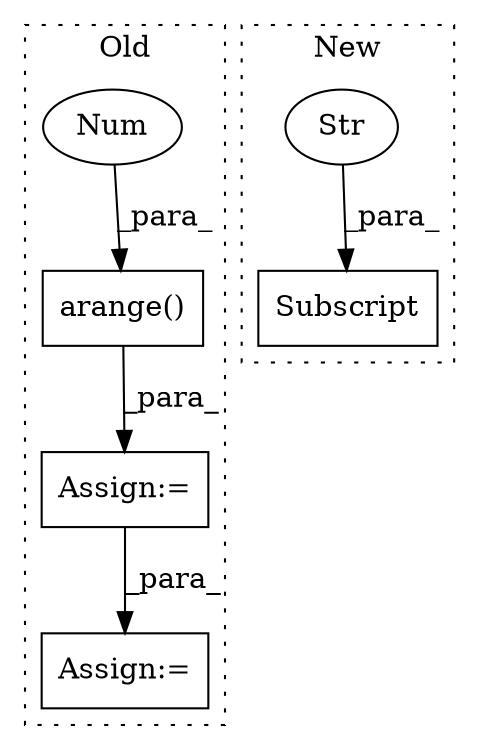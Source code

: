 digraph G {
subgraph cluster0 {
1 [label="arange()" a="75" s="2599,2614" l="10,1" shape="box"];
3 [label="Assign:=" a="68" s="2596" l="3" shape="box"];
4 [label="Assign:=" a="68" s="2629" l="3" shape="box"];
5 [label="Num" a="76" s="2612" l="2" shape="ellipse"];
label = "Old";
style="dotted";
}
subgraph cluster1 {
2 [label="Subscript" a="63" s="2145,0" l="17,0" shape="box"];
6 [label="Str" a="66" s="2150" l="11" shape="ellipse"];
label = "New";
style="dotted";
}
1 -> 3 [label="_para_"];
3 -> 4 [label="_para_"];
5 -> 1 [label="_para_"];
6 -> 2 [label="_para_"];
}